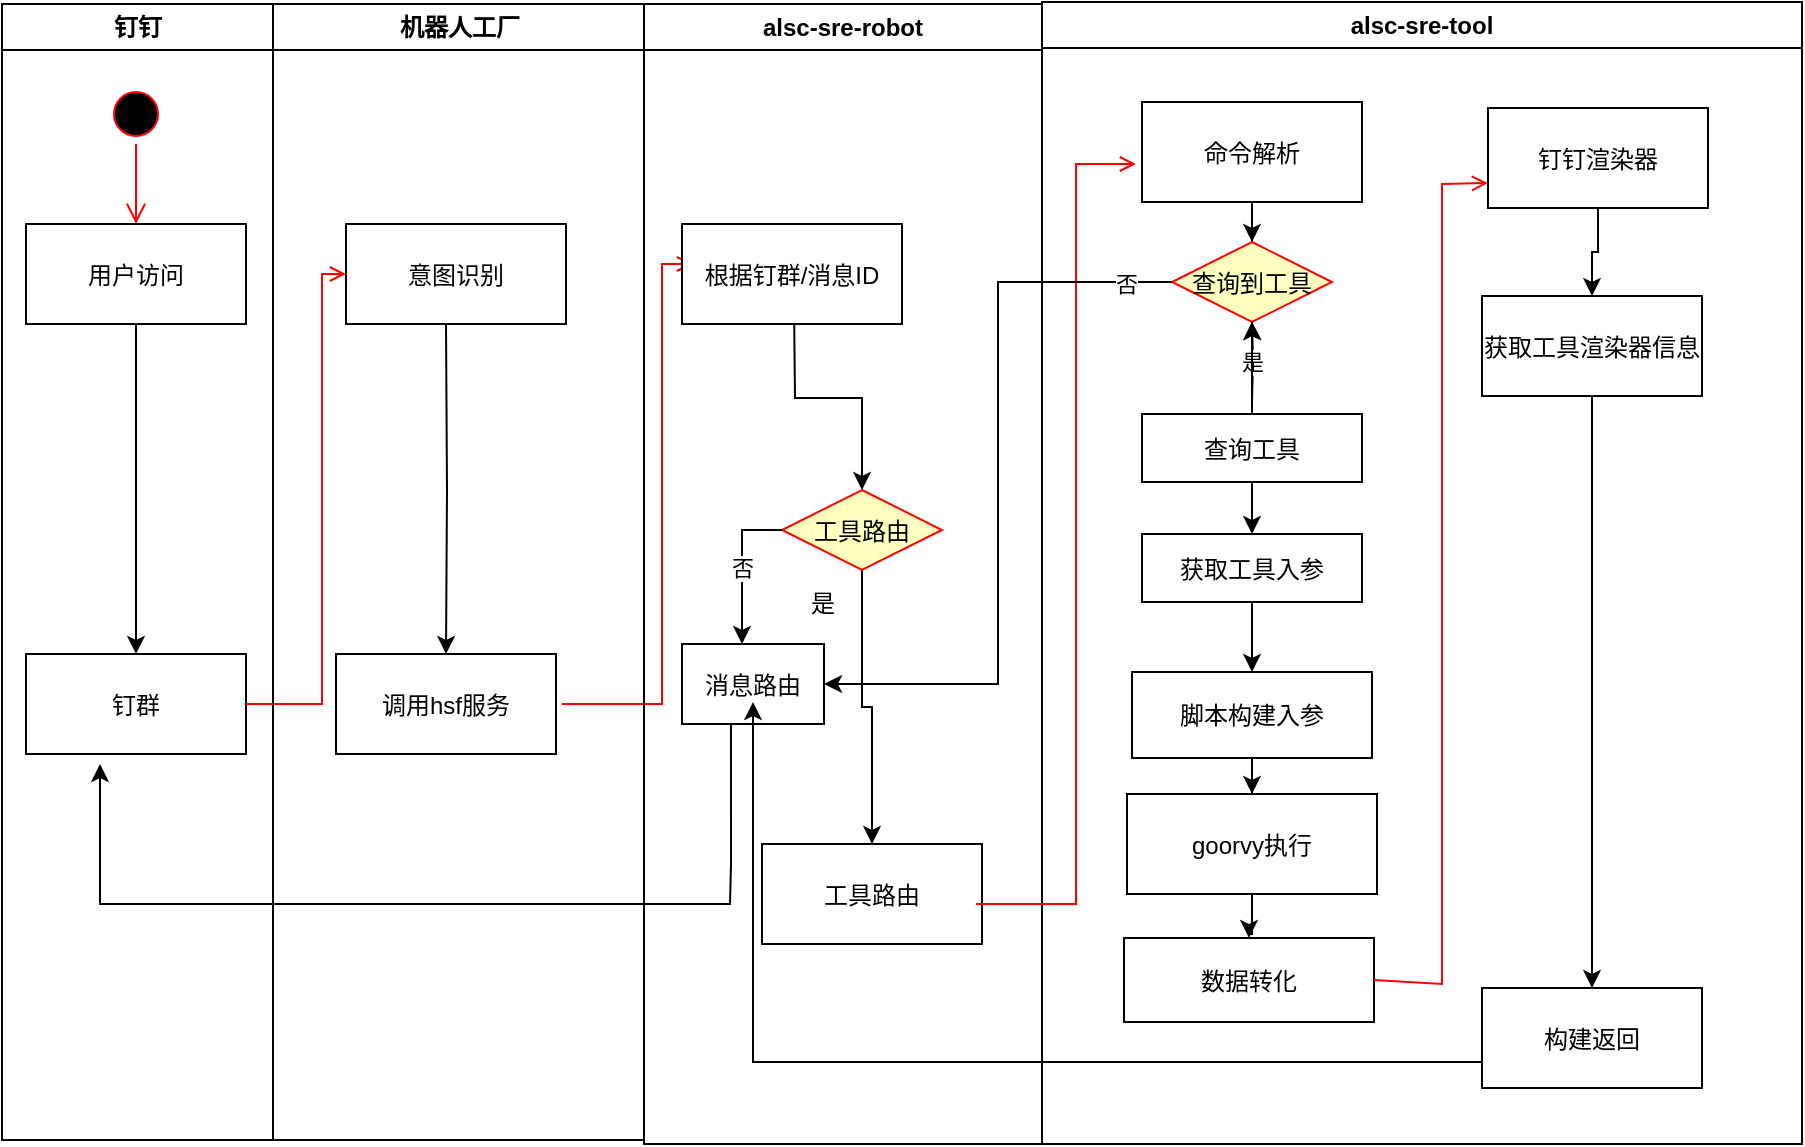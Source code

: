 <mxfile version="14.8.1" type="github">
  <diagram name="Page-1" id="e7e014a7-5840-1c2e-5031-d8a46d1fe8dd">
    <mxGraphModel dx="1371" dy="880" grid="1" gridSize="10" guides="1" tooltips="1" connect="1" arrows="1" fold="1" page="1" pageScale="1" pageWidth="1169" pageHeight="826" background="none" math="0" shadow="0">
      <root>
        <mxCell id="0" />
        <mxCell id="1" parent="0" />
        <mxCell id="2" value="钉钉" style="swimlane;whiteSpace=wrap" parent="1" vertex="1">
          <mxGeometry x="80" y="130" width="135.5" height="568" as="geometry" />
        </mxCell>
        <mxCell id="5" value="" style="ellipse;shape=startState;fillColor=#000000;strokeColor=#ff0000;" parent="2" vertex="1">
          <mxGeometry x="52" y="40" width="30" height="30" as="geometry" />
        </mxCell>
        <mxCell id="6" value="" style="edgeStyle=elbowEdgeStyle;elbow=horizontal;verticalAlign=bottom;endArrow=open;endSize=8;strokeColor=#FF0000;endFill=1;rounded=0" parent="2" source="5" edge="1">
          <mxGeometry x="52" y="40" as="geometry">
            <mxPoint x="67" y="110" as="targetPoint" />
          </mxGeometry>
        </mxCell>
        <mxCell id="cK3x9-zTk0lmCpWn8AXt-41" style="edgeStyle=orthogonalEdgeStyle;rounded=0;orthogonalLoop=1;jettySize=auto;html=1;" edge="1" parent="2" source="7" target="10">
          <mxGeometry relative="1" as="geometry" />
        </mxCell>
        <mxCell id="7" value="用户访问" style="" parent="2" vertex="1">
          <mxGeometry x="12" y="110" width="110" height="50" as="geometry" />
        </mxCell>
        <mxCell id="10" value="钉群" style="" parent="2" vertex="1">
          <mxGeometry x="12" y="325" width="110" height="50" as="geometry" />
        </mxCell>
        <mxCell id="4" value="alsc-sre-robot" style="swimlane;whiteSpace=wrap" parent="1" vertex="1">
          <mxGeometry x="401" y="130" width="199" height="570" as="geometry" />
        </mxCell>
        <mxCell id="cK3x9-zTk0lmCpWn8AXt-64" style="edgeStyle=orthogonalEdgeStyle;rounded=0;orthogonalLoop=1;jettySize=auto;html=1;entryX=0.5;entryY=0;entryDx=0;entryDy=0;" edge="1" parent="4" target="cK3x9-zTk0lmCpWn8AXt-69">
          <mxGeometry relative="1" as="geometry">
            <mxPoint x="75" y="150" as="sourcePoint" />
          </mxGeometry>
        </mxCell>
        <mxCell id="cK3x9-zTk0lmCpWn8AXt-65" value="工具路由" style="" vertex="1" parent="4">
          <mxGeometry x="59" y="420" width="110" height="50" as="geometry" />
        </mxCell>
        <mxCell id="cK3x9-zTk0lmCpWn8AXt-70" value="" style="edgeStyle=orthogonalEdgeStyle;rounded=0;orthogonalLoop=1;jettySize=auto;html=1;" edge="1" parent="4" source="cK3x9-zTk0lmCpWn8AXt-69" target="cK3x9-zTk0lmCpWn8AXt-65">
          <mxGeometry relative="1" as="geometry" />
        </mxCell>
        <mxCell id="cK3x9-zTk0lmCpWn8AXt-69" value="工具路由" style="rhombus;fillColor=#ffffc0;strokeColor=#ff0000;" vertex="1" parent="4">
          <mxGeometry x="69" y="243" width="80" height="40" as="geometry" />
        </mxCell>
        <mxCell id="cK3x9-zTk0lmCpWn8AXt-73" value="否" style="edgeStyle=orthogonalEdgeStyle;rounded=0;orthogonalLoop=1;jettySize=auto;html=1;" edge="1" parent="4" source="cK3x9-zTk0lmCpWn8AXt-69">
          <mxGeometry relative="1" as="geometry">
            <mxPoint x="49" y="320" as="targetPoint" />
          </mxGeometry>
        </mxCell>
        <mxCell id="cK3x9-zTk0lmCpWn8AXt-74" value="消息路由" style="" vertex="1" parent="4">
          <mxGeometry x="19" y="320" width="71" height="40" as="geometry" />
        </mxCell>
        <mxCell id="20" value="" style="endArrow=open;strokeColor=#FF0000;endFill=1;rounded=0;entryX=0;entryY=0.5;entryDx=0;entryDy=0;" parent="1" source="10" target="cK3x9-zTk0lmCpWn8AXt-46" edge="1">
          <mxGeometry relative="1" as="geometry">
            <Array as="points">
              <mxPoint x="240" y="480" />
              <mxPoint x="240" y="265" />
            </Array>
          </mxGeometry>
        </mxCell>
        <mxCell id="cK3x9-zTk0lmCpWn8AXt-50" value="" style="endArrow=open;strokeColor=#FF0000;endFill=1;rounded=0;entryX=0;entryY=0.5;entryDx=0;entryDy=0;" edge="1" parent="1">
          <mxGeometry relative="1" as="geometry">
            <mxPoint x="360" y="480" as="sourcePoint" />
            <mxPoint x="425.5" y="260" as="targetPoint" />
            <Array as="points">
              <mxPoint x="410" y="480" />
              <mxPoint x="410" y="260" />
            </Array>
          </mxGeometry>
        </mxCell>
        <mxCell id="cK3x9-zTk0lmCpWn8AXt-57" value="机器人工厂" style="swimlane;whiteSpace=wrap" vertex="1" parent="1">
          <mxGeometry x="215.5" y="130" width="185.5" height="568" as="geometry" />
        </mxCell>
        <mxCell id="cK3x9-zTk0lmCpWn8AXt-46" value="意图识别" style="" vertex="1" parent="cK3x9-zTk0lmCpWn8AXt-57">
          <mxGeometry x="36.5" y="110" width="110" height="50" as="geometry" />
        </mxCell>
        <mxCell id="cK3x9-zTk0lmCpWn8AXt-45" style="edgeStyle=orthogonalEdgeStyle;rounded=0;orthogonalLoop=1;jettySize=auto;html=1;" edge="1" parent="cK3x9-zTk0lmCpWn8AXt-57" target="cK3x9-zTk0lmCpWn8AXt-47">
          <mxGeometry relative="1" as="geometry">
            <mxPoint x="86.5" y="160" as="sourcePoint" />
          </mxGeometry>
        </mxCell>
        <mxCell id="cK3x9-zTk0lmCpWn8AXt-47" value="调用hsf服务" style="" vertex="1" parent="cK3x9-zTk0lmCpWn8AXt-57">
          <mxGeometry x="31.5" y="325" width="110" height="50" as="geometry" />
        </mxCell>
        <mxCell id="cK3x9-zTk0lmCpWn8AXt-63" value="根据钉群/消息ID" style="" vertex="1" parent="1">
          <mxGeometry x="420" y="240" width="110" height="50" as="geometry" />
        </mxCell>
        <mxCell id="cK3x9-zTk0lmCpWn8AXt-66" value="alsc-sre-tool" style="swimlane;whiteSpace=wrap" vertex="1" parent="1">
          <mxGeometry x="600" y="129" width="380" height="571" as="geometry" />
        </mxCell>
        <mxCell id="cK3x9-zTk0lmCpWn8AXt-83" value="" style="edgeStyle=orthogonalEdgeStyle;rounded=0;orthogonalLoop=1;jettySize=auto;html=1;" edge="1" parent="cK3x9-zTk0lmCpWn8AXt-66" source="cK3x9-zTk0lmCpWn8AXt-78" target="cK3x9-zTk0lmCpWn8AXt-82">
          <mxGeometry relative="1" as="geometry" />
        </mxCell>
        <mxCell id="cK3x9-zTk0lmCpWn8AXt-78" value="命令解析" style="" vertex="1" parent="cK3x9-zTk0lmCpWn8AXt-66">
          <mxGeometry x="50" y="50" width="110" height="50" as="geometry" />
        </mxCell>
        <mxCell id="cK3x9-zTk0lmCpWn8AXt-85" value="" style="edgeStyle=orthogonalEdgeStyle;rounded=0;orthogonalLoop=1;jettySize=auto;html=1;" edge="1" parent="cK3x9-zTk0lmCpWn8AXt-66" source="cK3x9-zTk0lmCpWn8AXt-82">
          <mxGeometry relative="1" as="geometry">
            <mxPoint x="105" y="220" as="targetPoint" />
          </mxGeometry>
        </mxCell>
        <mxCell id="cK3x9-zTk0lmCpWn8AXt-82" value="查询到工具" style="rhombus;fillColor=#ffffc0;strokeColor=#ff0000;" vertex="1" parent="cK3x9-zTk0lmCpWn8AXt-66">
          <mxGeometry x="65" y="120" width="80" height="40" as="geometry" />
        </mxCell>
        <mxCell id="cK3x9-zTk0lmCpWn8AXt-86" value="是" style="edgeStyle=orthogonalEdgeStyle;rounded=0;orthogonalLoop=1;jettySize=auto;html=1;" edge="1" parent="cK3x9-zTk0lmCpWn8AXt-66" target="cK3x9-zTk0lmCpWn8AXt-82">
          <mxGeometry relative="1" as="geometry">
            <mxPoint x="105" y="200" as="sourcePoint" />
          </mxGeometry>
        </mxCell>
        <mxCell id="cK3x9-zTk0lmCpWn8AXt-88" value="" style="edgeStyle=orthogonalEdgeStyle;rounded=0;orthogonalLoop=1;jettySize=auto;html=1;" edge="1" parent="cK3x9-zTk0lmCpWn8AXt-66" source="cK3x9-zTk0lmCpWn8AXt-87" target="cK3x9-zTk0lmCpWn8AXt-82">
          <mxGeometry relative="1" as="geometry">
            <Array as="points">
              <mxPoint x="105" y="200" />
              <mxPoint x="105" y="200" />
            </Array>
          </mxGeometry>
        </mxCell>
        <mxCell id="cK3x9-zTk0lmCpWn8AXt-90" value="" style="edgeStyle=orthogonalEdgeStyle;rounded=0;orthogonalLoop=1;jettySize=auto;html=1;" edge="1" parent="cK3x9-zTk0lmCpWn8AXt-66" source="cK3x9-zTk0lmCpWn8AXt-87" target="cK3x9-zTk0lmCpWn8AXt-89">
          <mxGeometry relative="1" as="geometry" />
        </mxCell>
        <mxCell id="cK3x9-zTk0lmCpWn8AXt-87" value="查询工具" style="" vertex="1" parent="cK3x9-zTk0lmCpWn8AXt-66">
          <mxGeometry x="50" y="206" width="110" height="34" as="geometry" />
        </mxCell>
        <mxCell id="cK3x9-zTk0lmCpWn8AXt-92" value="" style="edgeStyle=orthogonalEdgeStyle;rounded=0;orthogonalLoop=1;jettySize=auto;html=1;" edge="1" parent="cK3x9-zTk0lmCpWn8AXt-66" source="cK3x9-zTk0lmCpWn8AXt-89" target="cK3x9-zTk0lmCpWn8AXt-91">
          <mxGeometry relative="1" as="geometry" />
        </mxCell>
        <mxCell id="cK3x9-zTk0lmCpWn8AXt-89" value="获取工具入参" style="" vertex="1" parent="cK3x9-zTk0lmCpWn8AXt-66">
          <mxGeometry x="50" y="266" width="110" height="34" as="geometry" />
        </mxCell>
        <mxCell id="cK3x9-zTk0lmCpWn8AXt-95" value="" style="edgeStyle=orthogonalEdgeStyle;rounded=0;orthogonalLoop=1;jettySize=auto;html=1;" edge="1" parent="cK3x9-zTk0lmCpWn8AXt-66" source="cK3x9-zTk0lmCpWn8AXt-91" target="cK3x9-zTk0lmCpWn8AXt-94">
          <mxGeometry relative="1" as="geometry" />
        </mxCell>
        <mxCell id="cK3x9-zTk0lmCpWn8AXt-91" value="脚本构建入参" style="whiteSpace=wrap;html=1;" vertex="1" parent="cK3x9-zTk0lmCpWn8AXt-66">
          <mxGeometry x="45" y="335" width="120" height="43" as="geometry" />
        </mxCell>
        <mxCell id="cK3x9-zTk0lmCpWn8AXt-97" value="" style="edgeStyle=orthogonalEdgeStyle;rounded=0;orthogonalLoop=1;jettySize=auto;html=1;" edge="1" parent="cK3x9-zTk0lmCpWn8AXt-66" source="cK3x9-zTk0lmCpWn8AXt-94" target="cK3x9-zTk0lmCpWn8AXt-96">
          <mxGeometry relative="1" as="geometry" />
        </mxCell>
        <mxCell id="cK3x9-zTk0lmCpWn8AXt-94" value="goorvy执行" style="" vertex="1" parent="cK3x9-zTk0lmCpWn8AXt-66">
          <mxGeometry x="42.5" y="396" width="125" height="50" as="geometry" />
        </mxCell>
        <mxCell id="cK3x9-zTk0lmCpWn8AXt-96" value="数据转化" style="" vertex="1" parent="cK3x9-zTk0lmCpWn8AXt-66">
          <mxGeometry x="41" y="468" width="125" height="42" as="geometry" />
        </mxCell>
        <mxCell id="cK3x9-zTk0lmCpWn8AXt-101" value="" style="edgeStyle=orthogonalEdgeStyle;rounded=0;orthogonalLoop=1;jettySize=auto;html=1;" edge="1" parent="cK3x9-zTk0lmCpWn8AXt-66" source="cK3x9-zTk0lmCpWn8AXt-99" target="cK3x9-zTk0lmCpWn8AXt-100">
          <mxGeometry relative="1" as="geometry" />
        </mxCell>
        <mxCell id="cK3x9-zTk0lmCpWn8AXt-99" value="钉钉渲染器" style="" vertex="1" parent="cK3x9-zTk0lmCpWn8AXt-66">
          <mxGeometry x="223" y="53" width="110" height="50" as="geometry" />
        </mxCell>
        <mxCell id="cK3x9-zTk0lmCpWn8AXt-100" value="获取工具渲染器信息" style="" vertex="1" parent="cK3x9-zTk0lmCpWn8AXt-66">
          <mxGeometry x="220" y="147" width="110" height="50" as="geometry" />
        </mxCell>
        <mxCell id="cK3x9-zTk0lmCpWn8AXt-98" value="" style="endArrow=open;strokeColor=#FF0000;endFill=1;rounded=0;entryX=0;entryY=0.75;entryDx=0;entryDy=0;exitX=1;exitY=0.5;exitDx=0;exitDy=0;" edge="1" parent="cK3x9-zTk0lmCpWn8AXt-66" source="cK3x9-zTk0lmCpWn8AXt-96" target="cK3x9-zTk0lmCpWn8AXt-99">
          <mxGeometry relative="1" as="geometry">
            <mxPoint x="160" y="507" as="sourcePoint" />
            <mxPoint x="240" y="117" as="targetPoint" />
            <Array as="points">
              <mxPoint x="200" y="491" />
              <mxPoint x="200" y="91" />
            </Array>
          </mxGeometry>
        </mxCell>
        <mxCell id="cK3x9-zTk0lmCpWn8AXt-71" value="是" style="text;html=1;align=center;verticalAlign=middle;resizable=0;points=[];autosize=1;strokeColor=none;" vertex="1" parent="1">
          <mxGeometry x="475" y="420" width="30" height="20" as="geometry" />
        </mxCell>
        <mxCell id="cK3x9-zTk0lmCpWn8AXt-76" value="" style="edgeStyle=orthogonalEdgeStyle;rounded=0;orthogonalLoop=1;jettySize=auto;html=1;" edge="1" parent="1">
          <mxGeometry relative="1" as="geometry">
            <mxPoint x="444.483" y="490.0" as="sourcePoint" />
            <mxPoint x="129" y="510" as="targetPoint" />
            <Array as="points">
              <mxPoint x="444" y="560" />
              <mxPoint x="444" y="580" />
              <mxPoint x="129" y="580" />
            </Array>
          </mxGeometry>
        </mxCell>
        <mxCell id="cK3x9-zTk0lmCpWn8AXt-79" value="" style="endArrow=open;strokeColor=#FF0000;endFill=1;rounded=0;" edge="1" parent="1">
          <mxGeometry relative="1" as="geometry">
            <mxPoint x="567" y="580" as="sourcePoint" />
            <mxPoint x="647" y="210" as="targetPoint" />
            <Array as="points">
              <mxPoint x="617" y="580" />
              <mxPoint x="617" y="210" />
            </Array>
          </mxGeometry>
        </mxCell>
        <mxCell id="cK3x9-zTk0lmCpWn8AXt-104" value="" style="edgeStyle=orthogonalEdgeStyle;rounded=0;orthogonalLoop=1;jettySize=auto;html=1;entryX=0.5;entryY=1;entryDx=0;entryDy=0;" edge="1" parent="1">
          <mxGeometry relative="1" as="geometry">
            <mxPoint x="820" y="659" as="sourcePoint" />
            <mxPoint x="455.5" y="479" as="targetPoint" />
            <Array as="points">
              <mxPoint x="455" y="659" />
            </Array>
          </mxGeometry>
        </mxCell>
        <mxCell id="cK3x9-zTk0lmCpWn8AXt-102" value="构建返回" style="" vertex="1" parent="1">
          <mxGeometry x="820" y="622" width="110" height="50" as="geometry" />
        </mxCell>
        <mxCell id="cK3x9-zTk0lmCpWn8AXt-103" value="" style="edgeStyle=orthogonalEdgeStyle;rounded=0;orthogonalLoop=1;jettySize=auto;html=1;" edge="1" parent="1" source="cK3x9-zTk0lmCpWn8AXt-100" target="cK3x9-zTk0lmCpWn8AXt-102">
          <mxGeometry relative="1" as="geometry" />
        </mxCell>
        <mxCell id="cK3x9-zTk0lmCpWn8AXt-106" value="" style="edgeStyle=orthogonalEdgeStyle;rounded=0;orthogonalLoop=1;jettySize=auto;html=1;entryX=1;entryY=0.5;entryDx=0;entryDy=0;" edge="1" parent="1" source="cK3x9-zTk0lmCpWn8AXt-82" target="cK3x9-zTk0lmCpWn8AXt-74">
          <mxGeometry relative="1" as="geometry">
            <mxPoint x="605" y="273" as="targetPoint" />
          </mxGeometry>
        </mxCell>
        <mxCell id="cK3x9-zTk0lmCpWn8AXt-107" value="否" style="edgeLabel;html=1;align=center;verticalAlign=middle;resizable=0;points=[];" vertex="1" connectable="0" parent="cK3x9-zTk0lmCpWn8AXt-106">
          <mxGeometry x="-0.875" y="1" relative="1" as="geometry">
            <mxPoint as="offset" />
          </mxGeometry>
        </mxCell>
      </root>
    </mxGraphModel>
  </diagram>
</mxfile>
